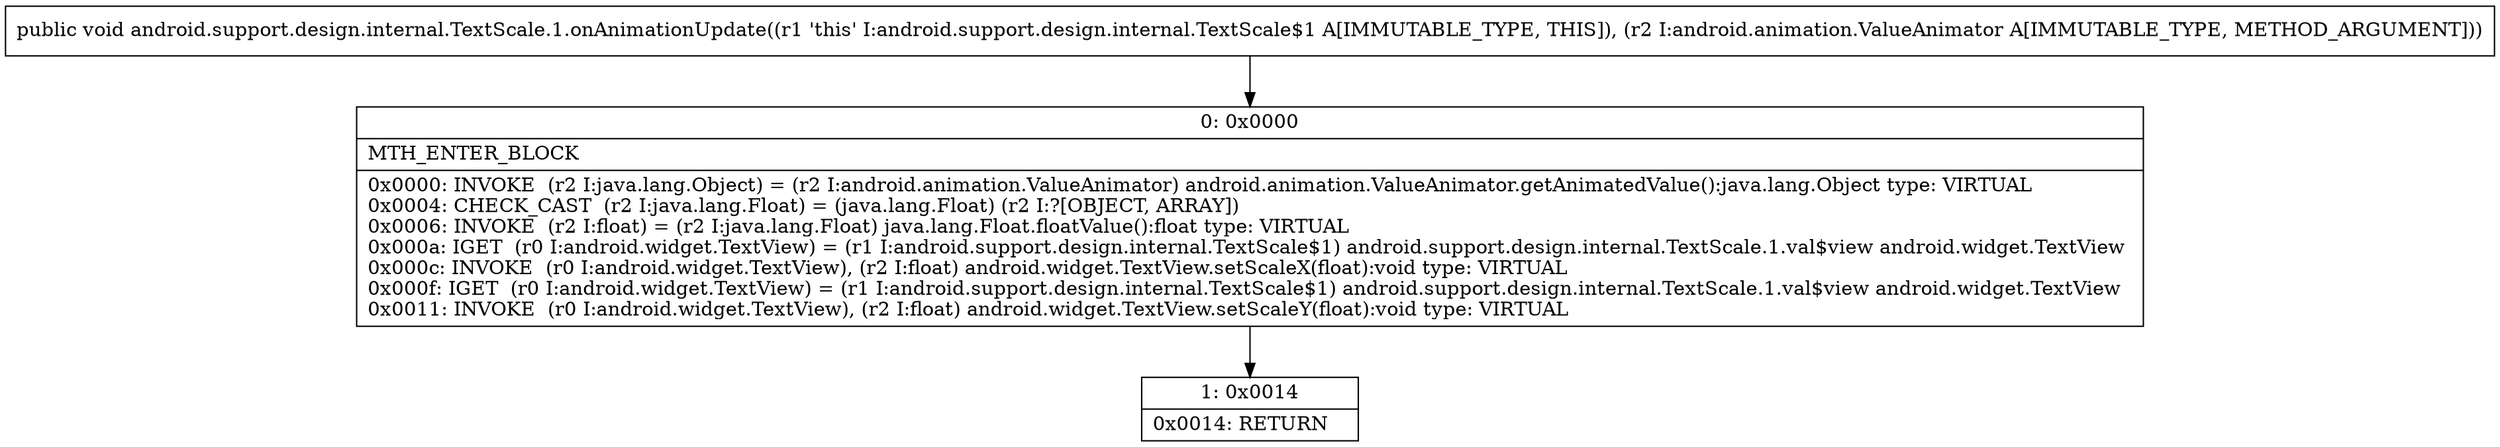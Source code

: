 digraph "CFG forandroid.support.design.internal.TextScale.1.onAnimationUpdate(Landroid\/animation\/ValueAnimator;)V" {
Node_0 [shape=record,label="{0\:\ 0x0000|MTH_ENTER_BLOCK\l|0x0000: INVOKE  (r2 I:java.lang.Object) = (r2 I:android.animation.ValueAnimator) android.animation.ValueAnimator.getAnimatedValue():java.lang.Object type: VIRTUAL \l0x0004: CHECK_CAST  (r2 I:java.lang.Float) = (java.lang.Float) (r2 I:?[OBJECT, ARRAY]) \l0x0006: INVOKE  (r2 I:float) = (r2 I:java.lang.Float) java.lang.Float.floatValue():float type: VIRTUAL \l0x000a: IGET  (r0 I:android.widget.TextView) = (r1 I:android.support.design.internal.TextScale$1) android.support.design.internal.TextScale.1.val$view android.widget.TextView \l0x000c: INVOKE  (r0 I:android.widget.TextView), (r2 I:float) android.widget.TextView.setScaleX(float):void type: VIRTUAL \l0x000f: IGET  (r0 I:android.widget.TextView) = (r1 I:android.support.design.internal.TextScale$1) android.support.design.internal.TextScale.1.val$view android.widget.TextView \l0x0011: INVOKE  (r0 I:android.widget.TextView), (r2 I:float) android.widget.TextView.setScaleY(float):void type: VIRTUAL \l}"];
Node_1 [shape=record,label="{1\:\ 0x0014|0x0014: RETURN   \l}"];
MethodNode[shape=record,label="{public void android.support.design.internal.TextScale.1.onAnimationUpdate((r1 'this' I:android.support.design.internal.TextScale$1 A[IMMUTABLE_TYPE, THIS]), (r2 I:android.animation.ValueAnimator A[IMMUTABLE_TYPE, METHOD_ARGUMENT])) }"];
MethodNode -> Node_0;
Node_0 -> Node_1;
}

